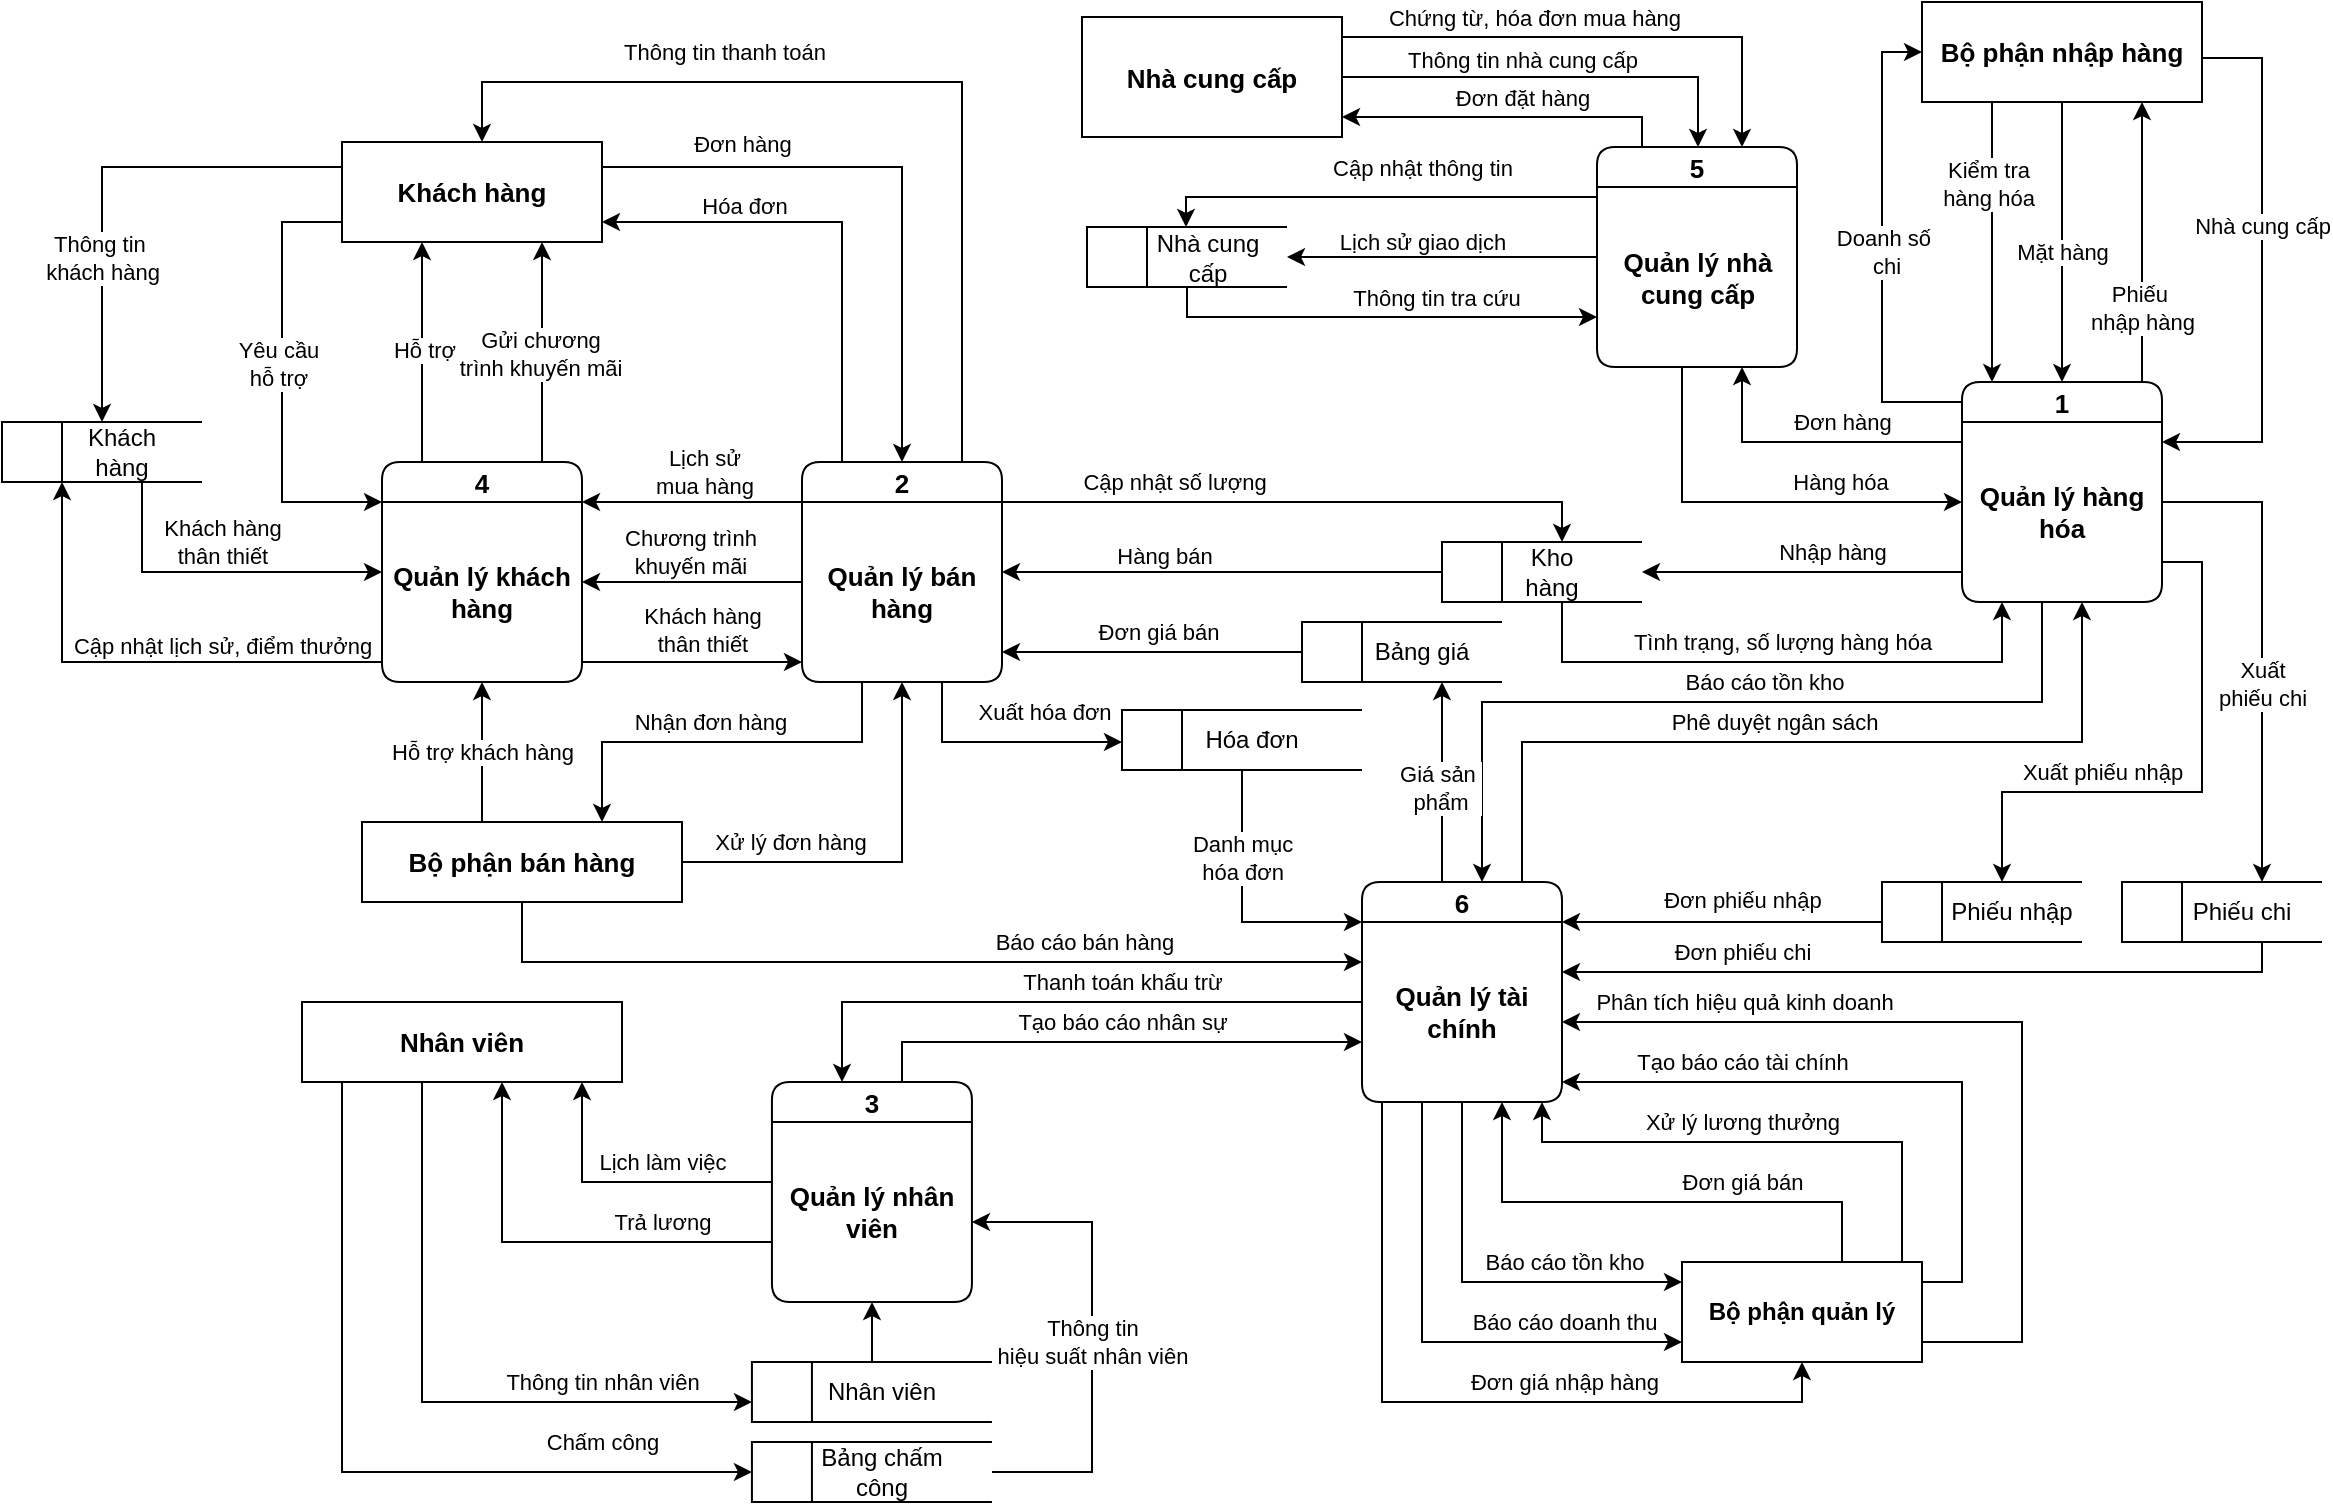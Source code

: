 <mxfile version="24.7.8">
  <diagram name="Trang-1" id="qoCtclmnTIg2j6k5t8bk">
    <mxGraphModel dx="683" dy="368" grid="1" gridSize="10" guides="1" tooltips="1" connect="1" arrows="1" fold="1" page="1" pageScale="1" pageWidth="1169" pageHeight="827" math="0" shadow="0">
      <root>
        <mxCell id="0" />
        <mxCell id="1" parent="0" />
        <mxCell id="uIA3f5lFU4NiKborHUn9-1" style="edgeStyle=orthogonalEdgeStyle;rounded=0;orthogonalLoop=1;jettySize=auto;html=1;entryX=0;entryY=0.5;entryDx=0;entryDy=0;" parent="1" source="frMeNEFfwjuMo3mBpww0-1" target="frMeNEFfwjuMo3mBpww0-39" edge="1">
          <mxGeometry relative="1" as="geometry">
            <Array as="points">
              <mxPoint x="940" y="260" />
              <mxPoint x="940" y="85" />
            </Array>
          </mxGeometry>
        </mxCell>
        <mxCell id="uIA3f5lFU4NiKborHUn9-2" value="Doanh số&amp;nbsp;&lt;div&gt;chi&lt;/div&gt;" style="edgeLabel;html=1;align=center;verticalAlign=middle;resizable=0;points=[];" parent="uIA3f5lFU4NiKborHUn9-1" vertex="1" connectable="0">
          <mxGeometry x="0.04" y="-2" relative="1" as="geometry">
            <mxPoint y="7" as="offset" />
          </mxGeometry>
        </mxCell>
        <mxCell id="frMeNEFfwjuMo3mBpww0-1" value="1" style="swimlane;fontStyle=1;childLayout=stackLayout;horizontal=1;startSize=20;fillColor=#ffffff;horizontalStack=0;resizeParent=1;resizeParentMax=0;resizeLast=0;collapsible=0;marginBottom=0;swimlaneFillColor=#ffffff;rounded=1;fontSize=13;" parent="1" vertex="1">
          <mxGeometry x="980" y="250.02" width="100" height="110" as="geometry" />
        </mxCell>
        <mxCell id="frMeNEFfwjuMo3mBpww0-2" value="&lt;b&gt;&lt;font style=&quot;font-size: 13px;&quot;&gt;Quản lý hàng hóa&lt;/font&gt;&lt;/b&gt;" style="text;html=1;align=center;verticalAlign=middle;whiteSpace=wrap;rounded=1;" parent="frMeNEFfwjuMo3mBpww0-1" vertex="1">
          <mxGeometry y="20" width="100" height="90" as="geometry" />
        </mxCell>
        <mxCell id="frMeNEFfwjuMo3mBpww0-35" style="edgeStyle=orthogonalEdgeStyle;rounded=0;orthogonalLoop=1;jettySize=auto;html=1;" parent="1" source="frMeNEFfwjuMo3mBpww0-13" target="frMeNEFfwjuMo3mBpww0-25" edge="1">
          <mxGeometry relative="1" as="geometry">
            <Array as="points">
              <mxPoint x="420" y="170" />
            </Array>
          </mxGeometry>
        </mxCell>
        <mxCell id="frMeNEFfwjuMo3mBpww0-36" value="Hóa đơn" style="edgeLabel;html=1;align=center;verticalAlign=middle;resizable=0;points=[];" parent="frMeNEFfwjuMo3mBpww0-35" vertex="1" connectable="0">
          <mxGeometry x="0.407" y="-8" relative="1" as="geometry">
            <mxPoint as="offset" />
          </mxGeometry>
        </mxCell>
        <mxCell id="2QfK-ii52q8--LfC2cZZ-3" style="edgeStyle=orthogonalEdgeStyle;rounded=0;orthogonalLoop=1;jettySize=auto;html=1;" parent="1" source="frMeNEFfwjuMo3mBpww0-13" target="frMeNEFfwjuMo3mBpww0-45" edge="1">
          <mxGeometry relative="1" as="geometry">
            <Array as="points">
              <mxPoint x="780" y="310" />
            </Array>
          </mxGeometry>
        </mxCell>
        <mxCell id="2QfK-ii52q8--LfC2cZZ-4" value="Cập nhật số lượng" style="edgeLabel;html=1;align=center;verticalAlign=middle;resizable=0;points=[];" parent="2QfK-ii52q8--LfC2cZZ-3" vertex="1" connectable="0">
          <mxGeometry x="-0.137" y="1" relative="1" as="geometry">
            <mxPoint x="-44" y="-9" as="offset" />
          </mxGeometry>
        </mxCell>
        <mxCell id="frMeNEFfwjuMo3mBpww0-13" value="2" style="swimlane;fontStyle=1;childLayout=stackLayout;horizontal=1;startSize=20;fillColor=#ffffff;horizontalStack=0;resizeParent=1;resizeParentMax=0;resizeLast=0;collapsible=0;marginBottom=0;swimlaneFillColor=#ffffff;rounded=1;fontSize=13;" parent="1" vertex="1">
          <mxGeometry x="400" y="290" width="100" height="110" as="geometry" />
        </mxCell>
        <mxCell id="frMeNEFfwjuMo3mBpww0-14" value="&lt;b&gt;&lt;font style=&quot;font-size: 13px;&quot;&gt;Quản lý bán hàng&lt;/font&gt;&lt;/b&gt;" style="text;html=1;align=center;verticalAlign=middle;whiteSpace=wrap;rounded=1;" parent="frMeNEFfwjuMo3mBpww0-13" vertex="1">
          <mxGeometry y="20" width="100" height="90" as="geometry" />
        </mxCell>
        <mxCell id="frMeNEFfwjuMo3mBpww0-15" value="6" style="swimlane;fontStyle=1;childLayout=stackLayout;horizontal=1;startSize=20;fillColor=#ffffff;horizontalStack=0;resizeParent=1;resizeParentMax=0;resizeLast=0;collapsible=0;marginBottom=0;swimlaneFillColor=#ffffff;rounded=1;fontSize=13;" parent="1" vertex="1">
          <mxGeometry x="680" y="500" width="100" height="110" as="geometry" />
        </mxCell>
        <mxCell id="1NJ5WVEYGRyoX9_osyBo-12" value="&lt;b&gt;&lt;font style=&quot;font-size: 13px;&quot;&gt;Quản lý tài chính&lt;/font&gt;&lt;/b&gt;" style="text;html=1;align=center;verticalAlign=middle;whiteSpace=wrap;rounded=1;" parent="frMeNEFfwjuMo3mBpww0-15" vertex="1">
          <mxGeometry y="20" width="100" height="90" as="geometry" />
        </mxCell>
        <mxCell id="frMeNEFfwjuMo3mBpww0-94" style="edgeStyle=orthogonalEdgeStyle;rounded=0;orthogonalLoop=1;jettySize=auto;html=1;" parent="1" source="frMeNEFfwjuMo3mBpww0-17" target="frMeNEFfwjuMo3mBpww0-1" edge="1">
          <mxGeometry relative="1" as="geometry">
            <Array as="points">
              <mxPoint x="840" y="310" />
            </Array>
            <mxPoint x="1250" y="390.02" as="sourcePoint" />
          </mxGeometry>
        </mxCell>
        <mxCell id="frMeNEFfwjuMo3mBpww0-96" value="Hàng hóa" style="edgeLabel;html=1;align=center;verticalAlign=middle;resizable=0;points=[];" parent="frMeNEFfwjuMo3mBpww0-94" vertex="1" connectable="0">
          <mxGeometry x="0.061" y="-8" relative="1" as="geometry">
            <mxPoint x="36" y="-18" as="offset" />
          </mxGeometry>
        </mxCell>
        <mxCell id="frMeNEFfwjuMo3mBpww0-17" value="5" style="swimlane;fontStyle=1;childLayout=stackLayout;horizontal=1;startSize=20;fillColor=#ffffff;horizontalStack=0;resizeParent=1;resizeParentMax=0;resizeLast=0;collapsible=0;marginBottom=0;swimlaneFillColor=#ffffff;rounded=1;fontSize=13;" parent="1" vertex="1">
          <mxGeometry x="797.5" y="132.5" width="100" height="110" as="geometry" />
        </mxCell>
        <mxCell id="frMeNEFfwjuMo3mBpww0-18" value="&lt;b&gt;&lt;font style=&quot;font-size: 13px;&quot;&gt;Quản lý nhà cung cấp&lt;/font&gt;&lt;/b&gt;" style="text;html=1;align=center;verticalAlign=middle;whiteSpace=wrap;rounded=1;" parent="frMeNEFfwjuMo3mBpww0-17" vertex="1">
          <mxGeometry y="20" width="100" height="90" as="geometry" />
        </mxCell>
        <mxCell id="6pDtSbzWZjow2PwJmfd2-18" style="edgeStyle=orthogonalEdgeStyle;rounded=0;orthogonalLoop=1;jettySize=auto;html=1;" parent="1" source="frMeNEFfwjuMo3mBpww0-19" target="frMeNEFfwjuMo3mBpww0-26" edge="1">
          <mxGeometry relative="1" as="geometry">
            <Array as="points">
              <mxPoint x="30" y="390" />
            </Array>
          </mxGeometry>
        </mxCell>
        <mxCell id="nWM1yLNaq_5bOoscvzO5-6" value="Cập nhật lịch sử, điểm thưởng" style="edgeLabel;html=1;align=center;verticalAlign=middle;resizable=0;points=[];" parent="6pDtSbzWZjow2PwJmfd2-18" vertex="1" connectable="0">
          <mxGeometry x="-0.146" relative="1" as="geometry">
            <mxPoint x="27" y="-8" as="offset" />
          </mxGeometry>
        </mxCell>
        <mxCell id="nWM1yLNaq_5bOoscvzO5-3" style="edgeStyle=orthogonalEdgeStyle;rounded=0;orthogonalLoop=1;jettySize=auto;html=1;" parent="1" source="frMeNEFfwjuMo3mBpww0-19" target="frMeNEFfwjuMo3mBpww0-25" edge="1">
          <mxGeometry relative="1" as="geometry">
            <Array as="points">
              <mxPoint x="270" y="230" />
              <mxPoint x="270" y="230" />
            </Array>
          </mxGeometry>
        </mxCell>
        <mxCell id="nWM1yLNaq_5bOoscvzO5-5" value="Gửi chương&lt;div&gt;trình khuyến mãi&lt;/div&gt;" style="edgeLabel;html=1;align=center;verticalAlign=middle;resizable=0;points=[];" parent="nWM1yLNaq_5bOoscvzO5-3" vertex="1" connectable="0">
          <mxGeometry x="-0.021" y="1" relative="1" as="geometry">
            <mxPoint as="offset" />
          </mxGeometry>
        </mxCell>
        <mxCell id="2QfK-ii52q8--LfC2cZZ-14" style="edgeStyle=orthogonalEdgeStyle;rounded=0;orthogonalLoop=1;jettySize=auto;html=1;" parent="1" source="frMeNEFfwjuMo3mBpww0-19" target="frMeNEFfwjuMo3mBpww0-25" edge="1">
          <mxGeometry relative="1" as="geometry">
            <Array as="points">
              <mxPoint x="210" y="230" />
              <mxPoint x="210" y="230" />
            </Array>
          </mxGeometry>
        </mxCell>
        <mxCell id="2QfK-ii52q8--LfC2cZZ-15" value="Hỗ trợ" style="edgeLabel;html=1;align=center;verticalAlign=middle;resizable=0;points=[];" parent="2QfK-ii52q8--LfC2cZZ-14" vertex="1" connectable="0">
          <mxGeometry x="0.024" y="-1" relative="1" as="geometry">
            <mxPoint as="offset" />
          </mxGeometry>
        </mxCell>
        <mxCell id="frMeNEFfwjuMo3mBpww0-19" value="4" style="swimlane;fontStyle=1;childLayout=stackLayout;horizontal=1;startSize=20;fillColor=#ffffff;horizontalStack=0;resizeParent=1;resizeParentMax=0;resizeLast=0;collapsible=0;marginBottom=0;swimlaneFillColor=#ffffff;rounded=1;fontSize=13;" parent="1" vertex="1">
          <mxGeometry x="190" y="290" width="100" height="110" as="geometry" />
        </mxCell>
        <mxCell id="frMeNEFfwjuMo3mBpww0-20" value="&lt;b&gt;&lt;font style=&quot;font-size: 13px;&quot;&gt;Quản lý khách hàng&lt;/font&gt;&lt;/b&gt;" style="text;html=1;align=center;verticalAlign=middle;whiteSpace=wrap;rounded=1;" parent="frMeNEFfwjuMo3mBpww0-19" vertex="1">
          <mxGeometry y="20" width="100" height="90" as="geometry" />
        </mxCell>
        <mxCell id="frMeNEFfwjuMo3mBpww0-21" value="3" style="swimlane;fontStyle=1;childLayout=stackLayout;horizontal=1;startSize=20;fillColor=#ffffff;horizontalStack=0;resizeParent=1;resizeParentMax=0;resizeLast=0;collapsible=0;marginBottom=0;swimlaneFillColor=#ffffff;rounded=1;fontSize=13;" parent="1" vertex="1">
          <mxGeometry x="384.97" y="600" width="100" height="110" as="geometry" />
        </mxCell>
        <mxCell id="frMeNEFfwjuMo3mBpww0-22" value="&lt;b&gt;&lt;font style=&quot;font-size: 13px;&quot;&gt;Quản lý nhân viên&lt;/font&gt;&lt;/b&gt;" style="text;html=1;align=center;verticalAlign=middle;whiteSpace=wrap;rounded=1;" parent="frMeNEFfwjuMo3mBpww0-21" vertex="1">
          <mxGeometry y="20" width="100" height="90" as="geometry" />
        </mxCell>
        <mxCell id="frMeNEFfwjuMo3mBpww0-33" style="edgeStyle=orthogonalEdgeStyle;rounded=0;orthogonalLoop=1;jettySize=auto;html=1;exitX=1;exitY=0.25;exitDx=0;exitDy=0;" parent="1" source="frMeNEFfwjuMo3mBpww0-25" target="frMeNEFfwjuMo3mBpww0-13" edge="1">
          <mxGeometry relative="1" as="geometry">
            <mxPoint x="460" y="290" as="targetPoint" />
            <Array as="points">
              <mxPoint x="450" y="143" />
            </Array>
          </mxGeometry>
        </mxCell>
        <mxCell id="frMeNEFfwjuMo3mBpww0-34" value="Đơn hàng" style="edgeLabel;html=1;align=center;verticalAlign=middle;resizable=0;points=[];" parent="frMeNEFfwjuMo3mBpww0-33" vertex="1" connectable="0">
          <mxGeometry x="-0.524" y="8" relative="1" as="geometry">
            <mxPoint x="-1" y="-4" as="offset" />
          </mxGeometry>
        </mxCell>
        <mxCell id="frMeNEFfwjuMo3mBpww0-25" value="&lt;b&gt;&lt;font style=&quot;font-size: 13px;&quot;&gt;Khách hàng&lt;/font&gt;&lt;/b&gt;" style="rounded=0;whiteSpace=wrap;html=1;" parent="1" vertex="1">
          <mxGeometry x="170" y="130" width="130" height="50" as="geometry" />
        </mxCell>
        <mxCell id="frMeNEFfwjuMo3mBpww0-133" style="edgeStyle=orthogonalEdgeStyle;rounded=0;orthogonalLoop=1;jettySize=auto;html=1;" parent="1" source="frMeNEFfwjuMo3mBpww0-26" target="frMeNEFfwjuMo3mBpww0-19" edge="1">
          <mxGeometry relative="1" as="geometry">
            <Array as="points">
              <mxPoint x="70" y="345" />
            </Array>
          </mxGeometry>
        </mxCell>
        <mxCell id="2QfK-ii52q8--LfC2cZZ-2" value="Khách hàng&lt;div&gt;thân thiết&lt;/div&gt;" style="edgeLabel;html=1;align=center;verticalAlign=middle;resizable=0;points=[];" parent="frMeNEFfwjuMo3mBpww0-133" vertex="1" connectable="0">
          <mxGeometry x="0.116" y="1" relative="1" as="geometry">
            <mxPoint x="-7" y="-14" as="offset" />
          </mxGeometry>
        </mxCell>
        <mxCell id="frMeNEFfwjuMo3mBpww0-26" value="" style="html=1;dashed=0;whiteSpace=wrap;shape=mxgraph.dfd.dataStoreID;align=left;spacingLeft=3;points=[[0,0],[0.5,0],[1,0],[0,0.5],[1,0.5],[0,1],[0.5,1],[1,1]];" parent="1" vertex="1">
          <mxGeometry y="270" width="100" height="30" as="geometry" />
        </mxCell>
        <mxCell id="frMeNEFfwjuMo3mBpww0-27" value="Khách hàng" style="text;html=1;align=center;verticalAlign=middle;whiteSpace=wrap;rounded=0;" parent="1" vertex="1">
          <mxGeometry x="30" y="270" width="60" height="30" as="geometry" />
        </mxCell>
        <mxCell id="frMeNEFfwjuMo3mBpww0-28" value="" style="html=1;dashed=0;whiteSpace=wrap;shape=mxgraph.dfd.dataStoreID;align=left;spacingLeft=3;points=[[0,0],[0.5,0],[1,0],[0,0.5],[1,0.5],[0,1],[0.5,1],[1,1]];" parent="1" vertex="1">
          <mxGeometry x="560" y="414" width="120" height="30" as="geometry" />
        </mxCell>
        <mxCell id="frMeNEFfwjuMo3mBpww0-29" value="Hóa đơn" style="text;html=1;align=center;verticalAlign=middle;whiteSpace=wrap;rounded=0;" parent="1" vertex="1">
          <mxGeometry x="590" y="414" width="70" height="30" as="geometry" />
        </mxCell>
        <mxCell id="frMeNEFfwjuMo3mBpww0-37" style="edgeStyle=orthogonalEdgeStyle;rounded=0;orthogonalLoop=1;jettySize=auto;html=1;" parent="1" source="frMeNEFfwjuMo3mBpww0-13" target="frMeNEFfwjuMo3mBpww0-25" edge="1">
          <mxGeometry relative="1" as="geometry">
            <Array as="points">
              <mxPoint x="480" y="100" />
              <mxPoint x="240" y="100" />
            </Array>
          </mxGeometry>
        </mxCell>
        <mxCell id="frMeNEFfwjuMo3mBpww0-38" value="Thông tin thanh toán" style="edgeLabel;html=1;align=center;verticalAlign=middle;resizable=0;points=[];" parent="frMeNEFfwjuMo3mBpww0-37" vertex="1" connectable="0">
          <mxGeometry x="-0.059" y="-2" relative="1" as="geometry">
            <mxPoint x="-93" y="-13" as="offset" />
          </mxGeometry>
        </mxCell>
        <mxCell id="frMeNEFfwjuMo3mBpww0-52" style="edgeStyle=orthogonalEdgeStyle;rounded=0;orthogonalLoop=1;jettySize=auto;html=1;" parent="1" source="frMeNEFfwjuMo3mBpww0-39" target="frMeNEFfwjuMo3mBpww0-1" edge="1">
          <mxGeometry relative="1" as="geometry">
            <Array as="points">
              <mxPoint x="1030" y="180" />
              <mxPoint x="1030" y="180" />
            </Array>
            <mxPoint x="1024.986" y="110" as="sourcePoint" />
            <mxPoint x="1035.02" y="250.02" as="targetPoint" />
          </mxGeometry>
        </mxCell>
        <mxCell id="frMeNEFfwjuMo3mBpww0-55" value="Mặt hàng" style="edgeLabel;html=1;align=center;verticalAlign=middle;resizable=0;points=[];" parent="frMeNEFfwjuMo3mBpww0-52" vertex="1" connectable="0">
          <mxGeometry x="-0.207" y="-7" relative="1" as="geometry">
            <mxPoint x="7" y="19" as="offset" />
          </mxGeometry>
        </mxCell>
        <mxCell id="frMeNEFfwjuMo3mBpww0-53" style="edgeStyle=orthogonalEdgeStyle;rounded=0;orthogonalLoop=1;jettySize=auto;html=1;" parent="1" source="frMeNEFfwjuMo3mBpww0-39" target="frMeNEFfwjuMo3mBpww0-1" edge="1">
          <mxGeometry relative="1" as="geometry">
            <Array as="points">
              <mxPoint x="1130" y="88" />
              <mxPoint x="1130" y="280" />
            </Array>
          </mxGeometry>
        </mxCell>
        <mxCell id="frMeNEFfwjuMo3mBpww0-56" value="Nhà cung cấp" style="edgeLabel;html=1;align=center;verticalAlign=middle;resizable=0;points=[];" parent="frMeNEFfwjuMo3mBpww0-53" vertex="1" connectable="0">
          <mxGeometry x="-0.163" y="-8" relative="1" as="geometry">
            <mxPoint x="8" as="offset" />
          </mxGeometry>
        </mxCell>
        <mxCell id="nWM1yLNaq_5bOoscvzO5-35" style="edgeStyle=orthogonalEdgeStyle;rounded=0;orthogonalLoop=1;jettySize=auto;html=1;exitX=0.25;exitY=1;exitDx=0;exitDy=0;" parent="1" source="frMeNEFfwjuMo3mBpww0-39" target="frMeNEFfwjuMo3mBpww0-1" edge="1">
          <mxGeometry relative="1" as="geometry">
            <Array as="points">
              <mxPoint x="995" y="220" />
              <mxPoint x="995" y="220" />
            </Array>
          </mxGeometry>
        </mxCell>
        <mxCell id="nWM1yLNaq_5bOoscvzO5-36" value="Kiểm tra&lt;div&gt;hàng hóa&lt;/div&gt;" style="edgeLabel;html=1;align=center;verticalAlign=middle;resizable=0;points=[];" parent="nWM1yLNaq_5bOoscvzO5-35" vertex="1" connectable="0">
          <mxGeometry x="-0.024" y="-2" relative="1" as="geometry">
            <mxPoint y="-28" as="offset" />
          </mxGeometry>
        </mxCell>
        <mxCell id="frMeNEFfwjuMo3mBpww0-39" value="&lt;b&gt;&lt;font style=&quot;font-size: 13px;&quot;&gt;Bộ phận nhập hàng&lt;/font&gt;&lt;/b&gt;" style="rounded=0;whiteSpace=wrap;html=1;" parent="1" vertex="1">
          <mxGeometry x="960" y="60" width="140" height="50" as="geometry" />
        </mxCell>
        <mxCell id="nWM1yLNaq_5bOoscvzO5-26" style="edgeStyle=orthogonalEdgeStyle;rounded=0;orthogonalLoop=1;jettySize=auto;html=1;exitX=1;exitY=0.5;exitDx=0;exitDy=0;" parent="1" source="frMeNEFfwjuMo3mBpww0-40" target="frMeNEFfwjuMo3mBpww0-17" edge="1">
          <mxGeometry relative="1" as="geometry">
            <Array as="points">
              <mxPoint x="670" y="77.5" />
              <mxPoint x="870" y="77.5" />
            </Array>
          </mxGeometry>
        </mxCell>
        <mxCell id="nWM1yLNaq_5bOoscvzO5-27" value="Chứng từ, hóa đơn mua hàng" style="edgeLabel;html=1;align=center;verticalAlign=middle;resizable=0;points=[];" parent="nWM1yLNaq_5bOoscvzO5-26" vertex="1" connectable="0">
          <mxGeometry x="-0.269" y="1" relative="1" as="geometry">
            <mxPoint x="15" y="-9" as="offset" />
          </mxGeometry>
        </mxCell>
        <mxCell id="nWM1yLNaq_5bOoscvzO5-28" style="edgeStyle=orthogonalEdgeStyle;rounded=0;orthogonalLoop=1;jettySize=auto;html=1;" parent="1" source="frMeNEFfwjuMo3mBpww0-40" target="frMeNEFfwjuMo3mBpww0-17" edge="1">
          <mxGeometry relative="1" as="geometry">
            <Array as="points">
              <mxPoint x="848" y="97.5" />
            </Array>
          </mxGeometry>
        </mxCell>
        <mxCell id="nWM1yLNaq_5bOoscvzO5-29" value="Thông tin nhà cung cấp" style="edgeLabel;html=1;align=center;verticalAlign=middle;resizable=0;points=[];" parent="nWM1yLNaq_5bOoscvzO5-28" vertex="1" connectable="0">
          <mxGeometry x="0.155" relative="1" as="geometry">
            <mxPoint x="-33" y="-9" as="offset" />
          </mxGeometry>
        </mxCell>
        <mxCell id="frMeNEFfwjuMo3mBpww0-40" value="&lt;b&gt;&lt;font style=&quot;font-size: 13px;&quot;&gt;Nhà cung cấp&lt;/font&gt;&lt;/b&gt;" style="rounded=0;whiteSpace=wrap;html=1;" parent="1" vertex="1">
          <mxGeometry x="540" y="67.5" width="130" height="60" as="geometry" />
        </mxCell>
        <mxCell id="frMeNEFfwjuMo3mBpww0-41" style="edgeStyle=orthogonalEdgeStyle;rounded=0;orthogonalLoop=1;jettySize=auto;html=1;" parent="1" source="frMeNEFfwjuMo3mBpww0-17" target="frMeNEFfwjuMo3mBpww0-40" edge="1">
          <mxGeometry relative="1" as="geometry">
            <mxPoint x="1077.5" y="354.5" as="sourcePoint" />
            <mxPoint x="1287.5" y="412.5" as="targetPoint" />
            <Array as="points">
              <mxPoint x="820" y="117.5" />
            </Array>
          </mxGeometry>
        </mxCell>
        <mxCell id="frMeNEFfwjuMo3mBpww0-42" value="Đơn đặt hàng" style="edgeLabel;html=1;align=center;verticalAlign=middle;resizable=0;points=[];" parent="frMeNEFfwjuMo3mBpww0-41" vertex="1" connectable="0">
          <mxGeometry x="-0.105" y="8" relative="1" as="geometry">
            <mxPoint x="-1" y="-18" as="offset" />
          </mxGeometry>
        </mxCell>
        <mxCell id="frMeNEFfwjuMo3mBpww0-77" style="edgeStyle=orthogonalEdgeStyle;rounded=0;orthogonalLoop=1;jettySize=auto;html=1;exitX=0;exitY=0.5;exitDx=0;exitDy=0;" parent="1" source="frMeNEFfwjuMo3mBpww0-45" target="frMeNEFfwjuMo3mBpww0-13" edge="1">
          <mxGeometry relative="1" as="geometry">
            <Array as="points">
              <mxPoint x="610" y="345" />
              <mxPoint x="610" y="345" />
            </Array>
          </mxGeometry>
        </mxCell>
        <mxCell id="frMeNEFfwjuMo3mBpww0-78" value="Hàng bán" style="edgeLabel;html=1;align=center;verticalAlign=middle;resizable=0;points=[];" parent="frMeNEFfwjuMo3mBpww0-77" vertex="1" connectable="0">
          <mxGeometry x="-0.012" relative="1" as="geometry">
            <mxPoint x="-31" y="-8" as="offset" />
          </mxGeometry>
        </mxCell>
        <mxCell id="6pDtSbzWZjow2PwJmfd2-19" style="edgeStyle=orthogonalEdgeStyle;rounded=0;orthogonalLoop=1;jettySize=auto;html=1;" parent="1" source="frMeNEFfwjuMo3mBpww0-1" target="frMeNEFfwjuMo3mBpww0-15" edge="1">
          <mxGeometry relative="1" as="geometry">
            <Array as="points">
              <mxPoint x="1020" y="410" />
              <mxPoint x="740" y="410" />
            </Array>
          </mxGeometry>
        </mxCell>
        <mxCell id="1NJ5WVEYGRyoX9_osyBo-19" value="Báo cáo tồn kho" style="edgeLabel;html=1;align=center;verticalAlign=middle;resizable=0;points=[];" parent="6pDtSbzWZjow2PwJmfd2-19" vertex="1" connectable="0">
          <mxGeometry x="-0.099" y="-1" relative="1" as="geometry">
            <mxPoint y="-9" as="offset" />
          </mxGeometry>
        </mxCell>
        <mxCell id="frMeNEFfwjuMo3mBpww0-45" value="" style="html=1;dashed=0;whiteSpace=wrap;shape=mxgraph.dfd.dataStoreID;align=left;spacingLeft=3;points=[[0,0],[0.5,0],[1,0],[0,0.5],[1,0.5],[0,1],[0.5,1],[1,1]];" parent="1" vertex="1">
          <mxGeometry x="720" y="330" width="100" height="30" as="geometry" />
        </mxCell>
        <mxCell id="frMeNEFfwjuMo3mBpww0-46" value="Kho hàng" style="text;html=1;align=center;verticalAlign=middle;whiteSpace=wrap;rounded=0;" parent="1" vertex="1">
          <mxGeometry x="750" y="330" width="50" height="30" as="geometry" />
        </mxCell>
        <mxCell id="frMeNEFfwjuMo3mBpww0-47" style="edgeStyle=orthogonalEdgeStyle;rounded=0;orthogonalLoop=1;jettySize=auto;html=1;" parent="1" source="frMeNEFfwjuMo3mBpww0-1" target="frMeNEFfwjuMo3mBpww0-39" edge="1">
          <mxGeometry relative="1" as="geometry">
            <Array as="points">
              <mxPoint x="1070" y="180" />
              <mxPoint x="1070" y="180" />
            </Array>
          </mxGeometry>
        </mxCell>
        <mxCell id="frMeNEFfwjuMo3mBpww0-50" value="Phiếu&amp;nbsp;&lt;div&gt;nhập hàng&lt;/div&gt;" style="edgeLabel;html=1;align=center;verticalAlign=middle;resizable=0;points=[];" parent="frMeNEFfwjuMo3mBpww0-47" vertex="1" connectable="0">
          <mxGeometry x="-0.378" y="7" relative="1" as="geometry">
            <mxPoint x="7" y="6" as="offset" />
          </mxGeometry>
        </mxCell>
        <mxCell id="frMeNEFfwjuMo3mBpww0-61" value="" style="html=1;dashed=0;whiteSpace=wrap;shape=mxgraph.dfd.dataStoreID;align=left;spacingLeft=3;points=[[0,0],[0.5,0],[1,0],[0,0.5],[1,0.5],[0,1],[0.5,1],[1,1]];" parent="1" vertex="1">
          <mxGeometry x="940" y="500" width="100" height="30" as="geometry" />
        </mxCell>
        <mxCell id="frMeNEFfwjuMo3mBpww0-62" value="Phiếu nhập" style="text;html=1;align=center;verticalAlign=middle;whiteSpace=wrap;rounded=0;" parent="1" vertex="1">
          <mxGeometry x="970" y="500" width="70" height="30" as="geometry" />
        </mxCell>
        <mxCell id="frMeNEFfwjuMo3mBpww0-63" value="" style="html=1;dashed=0;whiteSpace=wrap;shape=mxgraph.dfd.dataStoreID;align=left;spacingLeft=3;points=[[0,0],[0.5,0],[1,0],[0,0.5],[1,0.5],[0,1],[0.5,1],[1,1]];" parent="1" vertex="1">
          <mxGeometry x="1060" y="500" width="100" height="30" as="geometry" />
        </mxCell>
        <mxCell id="frMeNEFfwjuMo3mBpww0-64" value="Phiếu chi" style="text;html=1;align=center;verticalAlign=middle;whiteSpace=wrap;rounded=0;" parent="1" vertex="1">
          <mxGeometry x="1090" y="500" width="60" height="30" as="geometry" />
        </mxCell>
        <mxCell id="frMeNEFfwjuMo3mBpww0-67" style="edgeStyle=orthogonalEdgeStyle;rounded=0;orthogonalLoop=1;jettySize=auto;html=1;" parent="1" source="frMeNEFfwjuMo3mBpww0-1" target="frMeNEFfwjuMo3mBpww0-61" edge="1">
          <mxGeometry relative="1" as="geometry">
            <Array as="points">
              <mxPoint x="1100" y="340" />
              <mxPoint x="1100" y="455" />
              <mxPoint x="1000" y="455" />
            </Array>
            <mxPoint x="850" y="450" as="sourcePoint" />
          </mxGeometry>
        </mxCell>
        <mxCell id="frMeNEFfwjuMo3mBpww0-69" value="Xuất phiếu nhập" style="edgeLabel;html=1;align=center;verticalAlign=middle;resizable=0;points=[];" parent="frMeNEFfwjuMo3mBpww0-67" vertex="1" connectable="0">
          <mxGeometry x="0.006" y="1" relative="1" as="geometry">
            <mxPoint x="-44" y="-11" as="offset" />
          </mxGeometry>
        </mxCell>
        <mxCell id="frMeNEFfwjuMo3mBpww0-68" style="edgeStyle=orthogonalEdgeStyle;rounded=0;orthogonalLoop=1;jettySize=auto;html=1;" parent="1" source="frMeNEFfwjuMo3mBpww0-1" target="frMeNEFfwjuMo3mBpww0-63" edge="1">
          <mxGeometry relative="1" as="geometry">
            <Array as="points">
              <mxPoint x="1130" y="310" />
            </Array>
            <mxPoint x="1070" y="420" as="sourcePoint" />
          </mxGeometry>
        </mxCell>
        <mxCell id="frMeNEFfwjuMo3mBpww0-70" value="Xuất&lt;div&gt;phiếu chi&lt;/div&gt;" style="edgeLabel;html=1;align=center;verticalAlign=middle;resizable=0;points=[];" parent="frMeNEFfwjuMo3mBpww0-68" vertex="1" connectable="0">
          <mxGeometry x="-0.021" relative="1" as="geometry">
            <mxPoint y="23" as="offset" />
          </mxGeometry>
        </mxCell>
        <mxCell id="frMeNEFfwjuMo3mBpww0-71" style="edgeStyle=orthogonalEdgeStyle;rounded=0;orthogonalLoop=1;jettySize=auto;html=1;" parent="1" source="frMeNEFfwjuMo3mBpww0-61" target="frMeNEFfwjuMo3mBpww0-15" edge="1">
          <mxGeometry relative="1" as="geometry">
            <Array as="points">
              <mxPoint x="860" y="520" />
              <mxPoint x="860" y="520" />
            </Array>
          </mxGeometry>
        </mxCell>
        <mxCell id="frMeNEFfwjuMo3mBpww0-72" value="Đơn phiếu nhập" style="edgeLabel;html=1;align=center;verticalAlign=middle;resizable=0;points=[];" parent="frMeNEFfwjuMo3mBpww0-71" vertex="1" connectable="0">
          <mxGeometry x="0.012" y="1" relative="1" as="geometry">
            <mxPoint x="11" y="-12" as="offset" />
          </mxGeometry>
        </mxCell>
        <mxCell id="frMeNEFfwjuMo3mBpww0-73" style="edgeStyle=orthogonalEdgeStyle;rounded=0;orthogonalLoop=1;jettySize=auto;html=1;" parent="1" source="frMeNEFfwjuMo3mBpww0-63" target="frMeNEFfwjuMo3mBpww0-15" edge="1">
          <mxGeometry relative="1" as="geometry">
            <Array as="points">
              <mxPoint x="1130" y="545" />
            </Array>
            <mxPoint x="780.0" y="554.966" as="targetPoint" />
          </mxGeometry>
        </mxCell>
        <mxCell id="frMeNEFfwjuMo3mBpww0-74" value="Đơn phiếu chi" style="edgeLabel;html=1;align=center;verticalAlign=middle;resizable=0;points=[];" parent="frMeNEFfwjuMo3mBpww0-73" vertex="1" connectable="0">
          <mxGeometry x="0.037" relative="1" as="geometry">
            <mxPoint x="-86" y="-10" as="offset" />
          </mxGeometry>
        </mxCell>
        <mxCell id="frMeNEFfwjuMo3mBpww0-75" style="edgeStyle=orthogonalEdgeStyle;rounded=0;orthogonalLoop=1;jettySize=auto;html=1;" parent="1" source="frMeNEFfwjuMo3mBpww0-1" target="frMeNEFfwjuMo3mBpww0-45" edge="1">
          <mxGeometry relative="1" as="geometry">
            <mxPoint x="930" y="420.05" as="targetPoint" />
            <Array as="points">
              <mxPoint x="900" y="345" />
              <mxPoint x="900" y="345" />
            </Array>
          </mxGeometry>
        </mxCell>
        <mxCell id="frMeNEFfwjuMo3mBpww0-76" value="Nhập hàng" style="edgeLabel;html=1;align=center;verticalAlign=middle;resizable=0;points=[];" parent="frMeNEFfwjuMo3mBpww0-75" vertex="1" connectable="0">
          <mxGeometry x="0.008" y="1" relative="1" as="geometry">
            <mxPoint x="15" y="-11" as="offset" />
          </mxGeometry>
        </mxCell>
        <mxCell id="frMeNEFfwjuMo3mBpww0-86" style="edgeStyle=orthogonalEdgeStyle;rounded=0;orthogonalLoop=1;jettySize=auto;html=1;exitX=0;exitY=0.5;exitDx=0;exitDy=0;" parent="1" source="frMeNEFfwjuMo3mBpww0-79" target="frMeNEFfwjuMo3mBpww0-13" edge="1">
          <mxGeometry relative="1" as="geometry">
            <Array as="points">
              <mxPoint x="550" y="385" />
              <mxPoint x="550" y="385" />
            </Array>
          </mxGeometry>
        </mxCell>
        <mxCell id="frMeNEFfwjuMo3mBpww0-87" value="Đơn giá bán" style="edgeLabel;html=1;align=center;verticalAlign=middle;resizable=0;points=[];" parent="frMeNEFfwjuMo3mBpww0-86" vertex="1" connectable="0">
          <mxGeometry x="-0.007" y="-1" relative="1" as="geometry">
            <mxPoint x="2" y="-9" as="offset" />
          </mxGeometry>
        </mxCell>
        <mxCell id="frMeNEFfwjuMo3mBpww0-79" value="" style="html=1;dashed=0;whiteSpace=wrap;shape=mxgraph.dfd.dataStoreID;align=left;spacingLeft=3;points=[[0,0],[0.5,0],[1,0],[0,0.5],[1,0.5],[0,1],[0.5,1],[1,1]];" parent="1" vertex="1">
          <mxGeometry x="650" y="370" width="100" height="30" as="geometry" />
        </mxCell>
        <mxCell id="frMeNEFfwjuMo3mBpww0-80" value="Bảng giá" style="text;html=1;align=center;verticalAlign=middle;whiteSpace=wrap;rounded=0;" parent="1" vertex="1">
          <mxGeometry x="680" y="370" width="60" height="30" as="geometry" />
        </mxCell>
        <mxCell id="frMeNEFfwjuMo3mBpww0-81" style="edgeStyle=orthogonalEdgeStyle;rounded=0;orthogonalLoop=1;jettySize=auto;html=1;" parent="1" source="frMeNEFfwjuMo3mBpww0-15" target="frMeNEFfwjuMo3mBpww0-79" edge="1">
          <mxGeometry relative="1" as="geometry">
            <Array as="points">
              <mxPoint x="720" y="450" />
              <mxPoint x="720" y="450" />
            </Array>
          </mxGeometry>
        </mxCell>
        <mxCell id="frMeNEFfwjuMo3mBpww0-82" value="Giá sản&amp;nbsp;&lt;div&gt;phẩm&lt;/div&gt;" style="edgeLabel;html=1;align=center;verticalAlign=middle;resizable=0;points=[];" parent="frMeNEFfwjuMo3mBpww0-81" vertex="1" connectable="0">
          <mxGeometry x="-0.057" y="1" relative="1" as="geometry">
            <mxPoint as="offset" />
          </mxGeometry>
        </mxCell>
        <mxCell id="frMeNEFfwjuMo3mBpww0-93" style="edgeStyle=orthogonalEdgeStyle;rounded=0;orthogonalLoop=1;jettySize=auto;html=1;" parent="1" source="frMeNEFfwjuMo3mBpww0-1" target="frMeNEFfwjuMo3mBpww0-17" edge="1">
          <mxGeometry relative="1" as="geometry">
            <Array as="points">
              <mxPoint x="870" y="280" />
            </Array>
            <mxPoint x="1160" y="390" as="targetPoint" />
          </mxGeometry>
        </mxCell>
        <mxCell id="frMeNEFfwjuMo3mBpww0-95" value="Đơn hàng" style="edgeLabel;html=1;align=center;verticalAlign=middle;resizable=0;points=[];" parent="frMeNEFfwjuMo3mBpww0-93" vertex="1" connectable="0">
          <mxGeometry x="-0.5" y="7" relative="1" as="geometry">
            <mxPoint x="-23" y="-17" as="offset" />
          </mxGeometry>
        </mxCell>
        <mxCell id="frMeNEFfwjuMo3mBpww0-101" style="edgeStyle=orthogonalEdgeStyle;rounded=0;orthogonalLoop=1;jettySize=auto;html=1;" parent="1" source="frMeNEFfwjuMo3mBpww0-13" target="frMeNEFfwjuMo3mBpww0-28" edge="1">
          <mxGeometry relative="1" as="geometry">
            <mxPoint x="510" y="550" as="targetPoint" />
            <Array as="points">
              <mxPoint x="470" y="430" />
            </Array>
          </mxGeometry>
        </mxCell>
        <mxCell id="frMeNEFfwjuMo3mBpww0-102" value="Xuất hóa đơn" style="edgeLabel;html=1;align=center;verticalAlign=middle;resizable=0;points=[];" parent="frMeNEFfwjuMo3mBpww0-101" vertex="1" connectable="0">
          <mxGeometry x="0.007" relative="1" as="geometry">
            <mxPoint x="20" y="-15" as="offset" />
          </mxGeometry>
        </mxCell>
        <mxCell id="frMeNEFfwjuMo3mBpww0-103" style="edgeStyle=orthogonalEdgeStyle;rounded=0;orthogonalLoop=1;jettySize=auto;html=1;" parent="1" source="frMeNEFfwjuMo3mBpww0-28" target="frMeNEFfwjuMo3mBpww0-15" edge="1">
          <mxGeometry relative="1" as="geometry">
            <Array as="points">
              <mxPoint x="620" y="520" />
            </Array>
          </mxGeometry>
        </mxCell>
        <mxCell id="2QfK-ii52q8--LfC2cZZ-1" value="Danh mục&lt;div&gt;hóa đơn&lt;/div&gt;" style="edgeLabel;html=1;align=center;verticalAlign=middle;resizable=0;points=[];" parent="frMeNEFfwjuMo3mBpww0-103" vertex="1" connectable="0">
          <mxGeometry x="-0.054" relative="1" as="geometry">
            <mxPoint y="-21" as="offset" />
          </mxGeometry>
        </mxCell>
        <mxCell id="frMeNEFfwjuMo3mBpww0-105" style="edgeStyle=orthogonalEdgeStyle;rounded=0;orthogonalLoop=1;jettySize=auto;html=1;" parent="1" target="nWM1yLNaq_5bOoscvzO5-38" edge="1">
          <mxGeometry relative="1" as="geometry">
            <Array as="points">
              <mxPoint x="210" y="600" />
              <mxPoint x="210" y="760" />
            </Array>
            <mxPoint x="199.999" y="600" as="sourcePoint" />
          </mxGeometry>
        </mxCell>
        <mxCell id="6pDtSbzWZjow2PwJmfd2-8" value="Thông tin nhân viên" style="edgeLabel;html=1;align=center;verticalAlign=middle;resizable=0;points=[];" parent="frMeNEFfwjuMo3mBpww0-105" vertex="1" connectable="0">
          <mxGeometry x="0.455" relative="1" as="geometry">
            <mxPoint x="16" y="-10" as="offset" />
          </mxGeometry>
        </mxCell>
        <mxCell id="frMeNEFfwjuMo3mBpww0-104" value="&lt;font style=&quot;font-size: 13px;&quot;&gt;Nhân viên&lt;/font&gt;" style="html=1;dashed=0;whiteSpace=wrap;fontStyle=1" parent="1" vertex="1">
          <mxGeometry x="150" y="560" width="160" height="40" as="geometry" />
        </mxCell>
        <mxCell id="frMeNEFfwjuMo3mBpww0-129" style="edgeStyle=orthogonalEdgeStyle;rounded=0;orthogonalLoop=1;jettySize=auto;html=1;" parent="1" source="frMeNEFfwjuMo3mBpww0-25" target="frMeNEFfwjuMo3mBpww0-19" edge="1">
          <mxGeometry relative="1" as="geometry">
            <Array as="points">
              <mxPoint x="140" y="170" />
              <mxPoint x="140" y="310" />
            </Array>
          </mxGeometry>
        </mxCell>
        <mxCell id="frMeNEFfwjuMo3mBpww0-130" value="Yêu cầu&lt;div&gt;hỗ trợ&lt;/div&gt;" style="edgeLabel;html=1;align=center;verticalAlign=middle;resizable=0;points=[];" parent="frMeNEFfwjuMo3mBpww0-129" vertex="1" connectable="0">
          <mxGeometry x="-0.083" y="-2" relative="1" as="geometry">
            <mxPoint as="offset" />
          </mxGeometry>
        </mxCell>
        <mxCell id="frMeNEFfwjuMo3mBpww0-131" style="edgeStyle=orthogonalEdgeStyle;rounded=0;orthogonalLoop=1;jettySize=auto;html=1;exitX=0;exitY=0.25;exitDx=0;exitDy=0;" parent="1" source="frMeNEFfwjuMo3mBpww0-25" target="frMeNEFfwjuMo3mBpww0-26" edge="1">
          <mxGeometry relative="1" as="geometry">
            <Array as="points">
              <mxPoint x="50" y="142" />
            </Array>
          </mxGeometry>
        </mxCell>
        <mxCell id="frMeNEFfwjuMo3mBpww0-132" value="Thông tin&amp;nbsp;&lt;div&gt;khách hàng&lt;/div&gt;" style="edgeLabel;html=1;align=center;verticalAlign=middle;resizable=0;points=[];" parent="frMeNEFfwjuMo3mBpww0-131" vertex="1" connectable="0">
          <mxGeometry x="0.308" relative="1" as="geometry">
            <mxPoint y="3" as="offset" />
          </mxGeometry>
        </mxCell>
        <mxCell id="6pDtSbzWZjow2PwJmfd2-7" style="edgeStyle=orthogonalEdgeStyle;rounded=0;orthogonalLoop=1;jettySize=auto;html=1;" parent="1" source="frMeNEFfwjuMo3mBpww0-104" target="JK4CWT-u_it-27RJsuB0-1" edge="1">
          <mxGeometry relative="1" as="geometry">
            <Array as="points">
              <mxPoint x="170" y="750" />
              <mxPoint x="170" y="750" />
            </Array>
            <mxPoint x="219.999" y="600" as="sourcePoint" />
          </mxGeometry>
        </mxCell>
        <mxCell id="6pDtSbzWZjow2PwJmfd2-9" value="Chấm công" style="edgeLabel;html=1;align=center;verticalAlign=middle;resizable=0;points=[];" parent="6pDtSbzWZjow2PwJmfd2-7" vertex="1" connectable="0">
          <mxGeometry x="-0.442" y="1" relative="1" as="geometry">
            <mxPoint x="129" y="68" as="offset" />
          </mxGeometry>
        </mxCell>
        <mxCell id="6pDtSbzWZjow2PwJmfd2-10" style="edgeStyle=orthogonalEdgeStyle;rounded=0;orthogonalLoop=1;jettySize=auto;html=1;" parent="1" source="frMeNEFfwjuMo3mBpww0-21" target="frMeNEFfwjuMo3mBpww0-104" edge="1">
          <mxGeometry relative="1" as="geometry">
            <Array as="points">
              <mxPoint x="290" y="650" />
            </Array>
            <mxPoint x="259.999" y="600" as="targetPoint" />
          </mxGeometry>
        </mxCell>
        <mxCell id="6pDtSbzWZjow2PwJmfd2-11" value="Lịch làm việc" style="edgeLabel;html=1;align=center;verticalAlign=middle;resizable=0;points=[];" parent="6pDtSbzWZjow2PwJmfd2-10" vertex="1" connectable="0">
          <mxGeometry x="-0.375" y="-1" relative="1" as="geometry">
            <mxPoint x="-10" y="-9" as="offset" />
          </mxGeometry>
        </mxCell>
        <mxCell id="frMeNEFfwjuMo3mBpww0-115" style="edgeStyle=orthogonalEdgeStyle;rounded=0;orthogonalLoop=1;jettySize=auto;html=1;" parent="1" source="frMeNEFfwjuMo3mBpww0-21" target="frMeNEFfwjuMo3mBpww0-104" edge="1">
          <mxGeometry relative="1" as="geometry">
            <Array as="points">
              <mxPoint x="250" y="680" />
            </Array>
            <mxPoint x="239.999" y="600" as="targetPoint" />
          </mxGeometry>
        </mxCell>
        <mxCell id="frMeNEFfwjuMo3mBpww0-116" value="Trả lương" style="edgeLabel;html=1;align=center;verticalAlign=middle;resizable=0;points=[];" parent="frMeNEFfwjuMo3mBpww0-115" vertex="1" connectable="0">
          <mxGeometry x="-0.433" y="-1" relative="1" as="geometry">
            <mxPoint x="6" y="-9" as="offset" />
          </mxGeometry>
        </mxCell>
        <mxCell id="nWM1yLNaq_5bOoscvzO5-1" style="edgeStyle=orthogonalEdgeStyle;rounded=0;orthogonalLoop=1;jettySize=auto;html=1;" parent="1" source="frMeNEFfwjuMo3mBpww0-13" target="frMeNEFfwjuMo3mBpww0-19" edge="1">
          <mxGeometry relative="1" as="geometry">
            <Array as="points">
              <mxPoint x="350" y="310" />
              <mxPoint x="350" y="310" />
            </Array>
          </mxGeometry>
        </mxCell>
        <mxCell id="nWM1yLNaq_5bOoscvzO5-2" value="Lịch sử&lt;div&gt;mua hàng&lt;/div&gt;" style="edgeLabel;html=1;align=center;verticalAlign=middle;resizable=0;points=[];" parent="nWM1yLNaq_5bOoscvzO5-1" vertex="1" connectable="0">
          <mxGeometry x="-0.045" y="-1" relative="1" as="geometry">
            <mxPoint x="3" y="-14" as="offset" />
          </mxGeometry>
        </mxCell>
        <mxCell id="nWM1yLNaq_5bOoscvzO5-16" style="edgeStyle=orthogonalEdgeStyle;rounded=0;orthogonalLoop=1;jettySize=auto;html=1;" parent="1" source="nWM1yLNaq_5bOoscvzO5-9" target="frMeNEFfwjuMo3mBpww0-15" edge="1">
          <mxGeometry relative="1" as="geometry">
            <Array as="points">
              <mxPoint x="950" y="630" />
              <mxPoint x="770" y="630" />
            </Array>
          </mxGeometry>
        </mxCell>
        <mxCell id="nWM1yLNaq_5bOoscvzO5-17" value="Xử lý lương thưởng" style="edgeLabel;html=1;align=center;verticalAlign=middle;resizable=0;points=[];" parent="nWM1yLNaq_5bOoscvzO5-16" vertex="1" connectable="0">
          <mxGeometry x="0.079" y="1" relative="1" as="geometry">
            <mxPoint y="-11" as="offset" />
          </mxGeometry>
        </mxCell>
        <mxCell id="nWM1yLNaq_5bOoscvzO5-19" style="edgeStyle=orthogonalEdgeStyle;rounded=0;orthogonalLoop=1;jettySize=auto;html=1;" parent="1" source="nWM1yLNaq_5bOoscvzO5-9" target="frMeNEFfwjuMo3mBpww0-15" edge="1">
          <mxGeometry relative="1" as="geometry">
            <Array as="points">
              <mxPoint x="980" y="700" />
              <mxPoint x="980" y="600" />
            </Array>
          </mxGeometry>
        </mxCell>
        <mxCell id="nWM1yLNaq_5bOoscvzO5-20" value="Tạo báo cáo tài chính" style="edgeLabel;html=1;align=center;verticalAlign=middle;resizable=0;points=[];" parent="nWM1yLNaq_5bOoscvzO5-19" vertex="1" connectable="0">
          <mxGeometry x="0.252" y="-3" relative="1" as="geometry">
            <mxPoint x="-30" y="-7" as="offset" />
          </mxGeometry>
        </mxCell>
        <mxCell id="nWM1yLNaq_5bOoscvzO5-21" style="edgeStyle=orthogonalEdgeStyle;rounded=0;orthogonalLoop=1;jettySize=auto;html=1;" parent="1" source="nWM1yLNaq_5bOoscvzO5-9" target="frMeNEFfwjuMo3mBpww0-15" edge="1">
          <mxGeometry relative="1" as="geometry">
            <Array as="points">
              <mxPoint x="1010" y="730" />
              <mxPoint x="1010" y="570" />
            </Array>
          </mxGeometry>
        </mxCell>
        <mxCell id="nWM1yLNaq_5bOoscvzO5-22" value="Phân tích hiệu quả kinh doanh" style="edgeLabel;html=1;align=center;verticalAlign=middle;resizable=0;points=[];" parent="nWM1yLNaq_5bOoscvzO5-21" vertex="1" connectable="0">
          <mxGeometry x="0.344" y="-1" relative="1" as="geometry">
            <mxPoint x="-54" y="-9" as="offset" />
          </mxGeometry>
        </mxCell>
        <mxCell id="1NJ5WVEYGRyoX9_osyBo-15" style="edgeStyle=orthogonalEdgeStyle;rounded=0;orthogonalLoop=1;jettySize=auto;html=1;" parent="1" source="nWM1yLNaq_5bOoscvzO5-9" target="frMeNEFfwjuMo3mBpww0-15" edge="1">
          <mxGeometry relative="1" as="geometry">
            <Array as="points">
              <mxPoint x="920" y="660" />
              <mxPoint x="750" y="660" />
            </Array>
          </mxGeometry>
        </mxCell>
        <mxCell id="1NJ5WVEYGRyoX9_osyBo-16" value="Đơn giá bán" style="edgeLabel;html=1;align=center;verticalAlign=middle;resizable=0;points=[];" parent="1NJ5WVEYGRyoX9_osyBo-15" vertex="1" connectable="0">
          <mxGeometry x="-0.08" y="-2" relative="1" as="geometry">
            <mxPoint x="35" y="-8" as="offset" />
          </mxGeometry>
        </mxCell>
        <mxCell id="nWM1yLNaq_5bOoscvzO5-9" value="&lt;b&gt;Bộ phận quản lý&lt;/b&gt;" style="rounded=0;whiteSpace=wrap;html=1;" parent="1" vertex="1">
          <mxGeometry x="840" y="690" width="120" height="50" as="geometry" />
        </mxCell>
        <mxCell id="nWM1yLNaq_5bOoscvzO5-10" style="edgeStyle=orthogonalEdgeStyle;rounded=0;orthogonalLoop=1;jettySize=auto;html=1;" parent="1" source="frMeNEFfwjuMo3mBpww0-15" target="nWM1yLNaq_5bOoscvzO5-9" edge="1">
          <mxGeometry relative="1" as="geometry">
            <Array as="points">
              <mxPoint x="730" y="700" />
            </Array>
          </mxGeometry>
        </mxCell>
        <mxCell id="nWM1yLNaq_5bOoscvzO5-11" value="Báo cáo tồn kho" style="edgeLabel;html=1;align=center;verticalAlign=middle;resizable=0;points=[];" parent="nWM1yLNaq_5bOoscvzO5-10" vertex="1" connectable="0">
          <mxGeometry x="-0.015" y="-2" relative="1" as="geometry">
            <mxPoint x="42" y="-12" as="offset" />
          </mxGeometry>
        </mxCell>
        <mxCell id="nWM1yLNaq_5bOoscvzO5-12" style="edgeStyle=orthogonalEdgeStyle;rounded=0;orthogonalLoop=1;jettySize=auto;html=1;" parent="1" source="frMeNEFfwjuMo3mBpww0-15" target="nWM1yLNaq_5bOoscvzO5-9" edge="1">
          <mxGeometry relative="1" as="geometry">
            <mxPoint x="710.0" y="720" as="targetPoint" />
            <Array as="points">
              <mxPoint x="710" y="730" />
            </Array>
          </mxGeometry>
        </mxCell>
        <mxCell id="nWM1yLNaq_5bOoscvzO5-13" value="Báo cáo doanh thu" style="edgeLabel;html=1;align=center;verticalAlign=middle;resizable=0;points=[];" parent="nWM1yLNaq_5bOoscvzO5-12" vertex="1" connectable="0">
          <mxGeometry x="0.308" y="2" relative="1" as="geometry">
            <mxPoint x="27" y="-8" as="offset" />
          </mxGeometry>
        </mxCell>
        <mxCell id="nWM1yLNaq_5bOoscvzO5-14" style="edgeStyle=orthogonalEdgeStyle;rounded=0;orthogonalLoop=1;jettySize=auto;html=1;" parent="1" source="frMeNEFfwjuMo3mBpww0-15" target="nWM1yLNaq_5bOoscvzO5-9" edge="1">
          <mxGeometry relative="1" as="geometry">
            <Array as="points">
              <mxPoint x="690" y="760" />
              <mxPoint x="900" y="760" />
            </Array>
          </mxGeometry>
        </mxCell>
        <mxCell id="nWM1yLNaq_5bOoscvzO5-15" value="Đơn giá nhập hàng" style="edgeLabel;html=1;align=center;verticalAlign=middle;resizable=0;points=[];" parent="nWM1yLNaq_5bOoscvzO5-14" vertex="1" connectable="0">
          <mxGeometry x="0.249" y="2" relative="1" as="geometry">
            <mxPoint x="3" y="-8" as="offset" />
          </mxGeometry>
        </mxCell>
        <mxCell id="nWM1yLNaq_5bOoscvzO5-31" style="edgeStyle=orthogonalEdgeStyle;rounded=0;orthogonalLoop=1;jettySize=auto;html=1;" parent="1" source="nWM1yLNaq_5bOoscvzO5-23" target="frMeNEFfwjuMo3mBpww0-17" edge="1">
          <mxGeometry relative="1" as="geometry">
            <Array as="points">
              <mxPoint x="592" y="217.5" />
            </Array>
          </mxGeometry>
        </mxCell>
        <mxCell id="nWM1yLNaq_5bOoscvzO5-32" value="Thông tin tra cứu" style="edgeLabel;html=1;align=center;verticalAlign=middle;resizable=0;points=[];" parent="nWM1yLNaq_5bOoscvzO5-31" vertex="1" connectable="0">
          <mxGeometry x="-0.315" y="1" relative="1" as="geometry">
            <mxPoint x="64" y="-9" as="offset" />
          </mxGeometry>
        </mxCell>
        <mxCell id="nWM1yLNaq_5bOoscvzO5-23" value="" style="html=1;dashed=0;whiteSpace=wrap;shape=mxgraph.dfd.dataStoreID;align=left;spacingLeft=3;points=[[0,0],[0.5,0],[1,0],[0,0.5],[1,0.5],[0,1],[0.5,1],[1,1]];" parent="1" vertex="1">
          <mxGeometry x="542.5" y="172.5" width="100" height="30" as="geometry" />
        </mxCell>
        <mxCell id="nWM1yLNaq_5bOoscvzO5-24" value="Nhà cung&lt;div&gt;cấp&lt;/div&gt;" style="text;html=1;align=center;verticalAlign=middle;whiteSpace=wrap;rounded=0;" parent="1" vertex="1">
          <mxGeometry x="572.5" y="172.5" width="60" height="30" as="geometry" />
        </mxCell>
        <mxCell id="nWM1yLNaq_5bOoscvzO5-25" style="edgeStyle=orthogonalEdgeStyle;rounded=0;orthogonalLoop=1;jettySize=auto;html=1;" parent="1" source="frMeNEFfwjuMo3mBpww0-17" target="nWM1yLNaq_5bOoscvzO5-23" edge="1">
          <mxGeometry relative="1" as="geometry">
            <Array as="points">
              <mxPoint x="720" y="187.5" />
              <mxPoint x="720" y="187.5" />
            </Array>
          </mxGeometry>
        </mxCell>
        <mxCell id="nWM1yLNaq_5bOoscvzO5-30" value="Lịch sử giao dịch" style="edgeLabel;html=1;align=center;verticalAlign=middle;resizable=0;points=[];" parent="nWM1yLNaq_5bOoscvzO5-25" vertex="1" connectable="0">
          <mxGeometry x="-0.137" y="-1" relative="1" as="geometry">
            <mxPoint x="-21" y="-7" as="offset" />
          </mxGeometry>
        </mxCell>
        <mxCell id="nWM1yLNaq_5bOoscvzO5-33" style="edgeStyle=orthogonalEdgeStyle;rounded=0;orthogonalLoop=1;jettySize=auto;html=1;" parent="1" source="frMeNEFfwjuMo3mBpww0-17" target="nWM1yLNaq_5bOoscvzO5-23" edge="1">
          <mxGeometry relative="1" as="geometry">
            <Array as="points">
              <mxPoint x="592" y="157.5" />
            </Array>
          </mxGeometry>
        </mxCell>
        <mxCell id="nWM1yLNaq_5bOoscvzO5-34" value="Cập nhật thông tin" style="edgeLabel;html=1;align=center;verticalAlign=middle;resizable=0;points=[];" parent="nWM1yLNaq_5bOoscvzO5-33" vertex="1" connectable="0">
          <mxGeometry x="0.191" y="1" relative="1" as="geometry">
            <mxPoint x="44" y="-16" as="offset" />
          </mxGeometry>
        </mxCell>
        <mxCell id="nWM1yLNaq_5bOoscvzO5-44" style="edgeStyle=orthogonalEdgeStyle;rounded=0;orthogonalLoop=1;jettySize=auto;html=1;" parent="1" source="frMeNEFfwjuMo3mBpww0-21" target="frMeNEFfwjuMo3mBpww0-15" edge="1">
          <mxGeometry relative="1" as="geometry">
            <Array as="points">
              <mxPoint x="450" y="580" />
            </Array>
          </mxGeometry>
        </mxCell>
        <mxCell id="nWM1yLNaq_5bOoscvzO5-45" value="Tạo báo cáo nhân sự" style="edgeLabel;html=1;align=center;verticalAlign=middle;resizable=0;points=[];" parent="nWM1yLNaq_5bOoscvzO5-44" vertex="1" connectable="0">
          <mxGeometry x="0.068" y="-1" relative="1" as="geometry">
            <mxPoint x="-4" y="-11" as="offset" />
          </mxGeometry>
        </mxCell>
        <mxCell id="JK4CWT-u_it-27RJsuB0-3" style="edgeStyle=orthogonalEdgeStyle;rounded=0;orthogonalLoop=1;jettySize=auto;html=1;" parent="1" source="nWM1yLNaq_5bOoscvzO5-38" target="frMeNEFfwjuMo3mBpww0-21" edge="1">
          <mxGeometry relative="1" as="geometry">
            <Array as="points">
              <mxPoint x="435" y="730" />
              <mxPoint x="435" y="730" />
            </Array>
          </mxGeometry>
        </mxCell>
        <mxCell id="nWM1yLNaq_5bOoscvzO5-38" value="" style="html=1;dashed=0;whiteSpace=wrap;shape=mxgraph.dfd.dataStoreID;align=left;spacingLeft=3;points=[[0,0],[0.5,0],[1,0],[0,0.5],[1,0.5],[0,1],[0.5,1],[1,1]];" parent="1" vertex="1">
          <mxGeometry x="374.97" y="740" width="120" height="30" as="geometry" />
        </mxCell>
        <mxCell id="nWM1yLNaq_5bOoscvzO5-43" style="edgeStyle=orthogonalEdgeStyle;rounded=0;orthogonalLoop=1;jettySize=auto;html=1;" parent="1" source="JK4CWT-u_it-27RJsuB0-1" target="frMeNEFfwjuMo3mBpww0-21" edge="1">
          <mxGeometry relative="1" as="geometry">
            <Array as="points">
              <mxPoint x="545" y="795" />
              <mxPoint x="545" y="670" />
            </Array>
          </mxGeometry>
        </mxCell>
        <mxCell id="nWM1yLNaq_5bOoscvzO5-48" value="Thông tin&lt;div&gt;hiệu suất nhân viên&lt;/div&gt;" style="edgeLabel;html=1;align=center;verticalAlign=middle;resizable=0;points=[];" parent="nWM1yLNaq_5bOoscvzO5-43" vertex="1" connectable="0">
          <mxGeometry x="-0.025" y="1" relative="1" as="geometry">
            <mxPoint x="1" y="-1" as="offset" />
          </mxGeometry>
        </mxCell>
        <mxCell id="nWM1yLNaq_5bOoscvzO5-39" value="Nhân viên" style="text;html=1;align=center;verticalAlign=middle;whiteSpace=wrap;rounded=0;" parent="1" vertex="1">
          <mxGeometry x="404.97" y="740" width="70" height="30" as="geometry" />
        </mxCell>
        <mxCell id="nWM1yLNaq_5bOoscvzO5-46" style="edgeStyle=orthogonalEdgeStyle;rounded=0;orthogonalLoop=1;jettySize=auto;html=1;" parent="1" source="frMeNEFfwjuMo3mBpww0-15" target="frMeNEFfwjuMo3mBpww0-21" edge="1">
          <mxGeometry relative="1" as="geometry">
            <Array as="points">
              <mxPoint x="420" y="560" />
            </Array>
          </mxGeometry>
        </mxCell>
        <mxCell id="nWM1yLNaq_5bOoscvzO5-47" value="Thanh toán khấu trừ" style="edgeLabel;html=1;align=center;verticalAlign=middle;resizable=0;points=[];" parent="nWM1yLNaq_5bOoscvzO5-46" vertex="1" connectable="0">
          <mxGeometry x="-0.184" y="-2" relative="1" as="geometry">
            <mxPoint x="2" y="-8" as="offset" />
          </mxGeometry>
        </mxCell>
        <mxCell id="2QfK-ii52q8--LfC2cZZ-5" style="edgeStyle=orthogonalEdgeStyle;rounded=0;orthogonalLoop=1;jettySize=auto;html=1;" parent="1" source="frMeNEFfwjuMo3mBpww0-13" target="frMeNEFfwjuMo3mBpww0-19" edge="1">
          <mxGeometry relative="1" as="geometry">
            <Array as="points">
              <mxPoint x="340" y="350" />
              <mxPoint x="340" y="350" />
            </Array>
          </mxGeometry>
        </mxCell>
        <mxCell id="2QfK-ii52q8--LfC2cZZ-6" value="Chương trình&lt;div&gt;khuyến mãi&lt;/div&gt;" style="edgeLabel;html=1;align=center;verticalAlign=middle;resizable=0;points=[];" parent="2QfK-ii52q8--LfC2cZZ-5" vertex="1" connectable="0">
          <mxGeometry x="0.015" y="1" relative="1" as="geometry">
            <mxPoint y="-16" as="offset" />
          </mxGeometry>
        </mxCell>
        <mxCell id="2QfK-ii52q8--LfC2cZZ-9" style="edgeStyle=orthogonalEdgeStyle;rounded=0;orthogonalLoop=1;jettySize=auto;html=1;" parent="1" source="frMeNEFfwjuMo3mBpww0-19" target="frMeNEFfwjuMo3mBpww0-13" edge="1">
          <mxGeometry relative="1" as="geometry">
            <Array as="points">
              <mxPoint x="350" y="390" />
              <mxPoint x="350" y="390" />
            </Array>
          </mxGeometry>
        </mxCell>
        <mxCell id="2QfK-ii52q8--LfC2cZZ-13" value="Khách hàng&lt;div&gt;thân thiết&lt;/div&gt;" style="edgeLabel;html=1;align=center;verticalAlign=middle;resizable=0;points=[];" parent="2QfK-ii52q8--LfC2cZZ-9" vertex="1" connectable="0">
          <mxGeometry x="0.015" y="1" relative="1" as="geometry">
            <mxPoint x="4" y="-15" as="offset" />
          </mxGeometry>
        </mxCell>
        <mxCell id="2QfK-ii52q8--LfC2cZZ-27" style="edgeStyle=orthogonalEdgeStyle;rounded=0;orthogonalLoop=1;jettySize=auto;html=1;" parent="1" source="frMeNEFfwjuMo3mBpww0-45" target="frMeNEFfwjuMo3mBpww0-1" edge="1">
          <mxGeometry relative="1" as="geometry">
            <Array as="points">
              <mxPoint x="780" y="390" />
              <mxPoint x="1000" y="390" />
            </Array>
          </mxGeometry>
        </mxCell>
        <mxCell id="2QfK-ii52q8--LfC2cZZ-28" value="Tình trạng, số lượng hàng hóa" style="edgeLabel;html=1;align=center;verticalAlign=middle;resizable=0;points=[];" parent="2QfK-ii52q8--LfC2cZZ-27" vertex="1" connectable="0">
          <mxGeometry x="-0.03" relative="1" as="geometry">
            <mxPoint x="4" y="-10" as="offset" />
          </mxGeometry>
        </mxCell>
        <mxCell id="1NJ5WVEYGRyoX9_osyBo-4" style="edgeStyle=orthogonalEdgeStyle;rounded=0;orthogonalLoop=1;jettySize=auto;html=1;" parent="1" source="1NJ5WVEYGRyoX9_osyBo-1" target="frMeNEFfwjuMo3mBpww0-13" edge="1">
          <mxGeometry relative="1" as="geometry">
            <mxPoint x="444.97" y="469.999" as="sourcePoint" />
            <mxPoint x="484.999" y="389.97" as="targetPoint" />
            <Array as="points">
              <mxPoint x="450" y="490" />
            </Array>
          </mxGeometry>
        </mxCell>
        <mxCell id="1NJ5WVEYGRyoX9_osyBo-5" value="Xử lý đơn hàng" style="edgeLabel;html=1;align=center;verticalAlign=middle;resizable=0;points=[];" parent="1NJ5WVEYGRyoX9_osyBo-4" vertex="1" connectable="0">
          <mxGeometry x="-0.354" y="2" relative="1" as="geometry">
            <mxPoint x="-11" y="-8" as="offset" />
          </mxGeometry>
        </mxCell>
        <mxCell id="1NJ5WVEYGRyoX9_osyBo-8" style="edgeStyle=orthogonalEdgeStyle;rounded=0;orthogonalLoop=1;jettySize=auto;html=1;" parent="1" source="1NJ5WVEYGRyoX9_osyBo-1" target="frMeNEFfwjuMo3mBpww0-19" edge="1">
          <mxGeometry relative="1" as="geometry">
            <Array as="points">
              <mxPoint x="240" y="430" />
              <mxPoint x="240" y="430" />
            </Array>
          </mxGeometry>
        </mxCell>
        <mxCell id="1NJ5WVEYGRyoX9_osyBo-9" value="Hỗ trợ khách hàng" style="edgeLabel;html=1;align=center;verticalAlign=middle;resizable=0;points=[];" parent="1NJ5WVEYGRyoX9_osyBo-8" vertex="1" connectable="0">
          <mxGeometry y="1" relative="1" as="geometry">
            <mxPoint x="1" as="offset" />
          </mxGeometry>
        </mxCell>
        <mxCell id="1NJ5WVEYGRyoX9_osyBo-10" style="edgeStyle=orthogonalEdgeStyle;rounded=0;orthogonalLoop=1;jettySize=auto;html=1;" parent="1" source="1NJ5WVEYGRyoX9_osyBo-1" target="frMeNEFfwjuMo3mBpww0-15" edge="1">
          <mxGeometry relative="1" as="geometry">
            <Array as="points">
              <mxPoint x="260" y="540" />
            </Array>
          </mxGeometry>
        </mxCell>
        <mxCell id="1NJ5WVEYGRyoX9_osyBo-11" value="Báo cáo bán hàng" style="edgeLabel;html=1;align=center;verticalAlign=middle;resizable=0;points=[];" parent="1NJ5WVEYGRyoX9_osyBo-10" vertex="1" connectable="0">
          <mxGeometry x="0.054" relative="1" as="geometry">
            <mxPoint x="74" y="-10" as="offset" />
          </mxGeometry>
        </mxCell>
        <mxCell id="1NJ5WVEYGRyoX9_osyBo-1" value="&lt;font style=&quot;font-size: 13px;&quot;&gt;Bộ phận bán hàng&lt;/font&gt;" style="html=1;dashed=0;whiteSpace=wrap;fontStyle=1" parent="1" vertex="1">
          <mxGeometry x="180" y="470" width="160" height="40" as="geometry" />
        </mxCell>
        <mxCell id="1NJ5WVEYGRyoX9_osyBo-13" style="edgeStyle=orthogonalEdgeStyle;rounded=0;orthogonalLoop=1;jettySize=auto;html=1;" parent="1" source="frMeNEFfwjuMo3mBpww0-13" target="1NJ5WVEYGRyoX9_osyBo-1" edge="1">
          <mxGeometry relative="1" as="geometry">
            <Array as="points">
              <mxPoint x="430" y="430" />
              <mxPoint x="300" y="430" />
            </Array>
          </mxGeometry>
        </mxCell>
        <mxCell id="1NJ5WVEYGRyoX9_osyBo-14" value="Nhận đơn hàng" style="edgeLabel;html=1;align=center;verticalAlign=middle;resizable=0;points=[];" parent="1NJ5WVEYGRyoX9_osyBo-13" vertex="1" connectable="0">
          <mxGeometry x="0.049" y="-1" relative="1" as="geometry">
            <mxPoint x="-1" y="-9" as="offset" />
          </mxGeometry>
        </mxCell>
        <mxCell id="1NJ5WVEYGRyoX9_osyBo-17" style="edgeStyle=orthogonalEdgeStyle;rounded=0;orthogonalLoop=1;jettySize=auto;html=1;" parent="1" source="frMeNEFfwjuMo3mBpww0-15" target="frMeNEFfwjuMo3mBpww0-1" edge="1">
          <mxGeometry relative="1" as="geometry">
            <Array as="points">
              <mxPoint x="760" y="430" />
              <mxPoint x="1040" y="430" />
            </Array>
          </mxGeometry>
        </mxCell>
        <mxCell id="1NJ5WVEYGRyoX9_osyBo-20" value="Phê duyệt ngân sách" style="edgeLabel;html=1;align=center;verticalAlign=middle;resizable=0;points=[];" parent="1NJ5WVEYGRyoX9_osyBo-17" vertex="1" connectable="0">
          <mxGeometry x="-0.013" y="-1" relative="1" as="geometry">
            <mxPoint x="-12" y="-11" as="offset" />
          </mxGeometry>
        </mxCell>
        <mxCell id="JK4CWT-u_it-27RJsuB0-1" value="" style="html=1;dashed=0;whiteSpace=wrap;shape=mxgraph.dfd.dataStoreID;align=left;spacingLeft=3;points=[[0,0],[0.5,0],[1,0],[0,0.5],[1,0.5],[0,1],[0.5,1],[1,1]];" parent="1" vertex="1">
          <mxGeometry x="374.97" y="780" width="120" height="30" as="geometry" />
        </mxCell>
        <mxCell id="JK4CWT-u_it-27RJsuB0-2" value="Bảng chấm công" style="text;html=1;align=center;verticalAlign=middle;whiteSpace=wrap;rounded=0;" parent="1" vertex="1">
          <mxGeometry x="404.97" y="780" width="70" height="30" as="geometry" />
        </mxCell>
      </root>
    </mxGraphModel>
  </diagram>
</mxfile>
